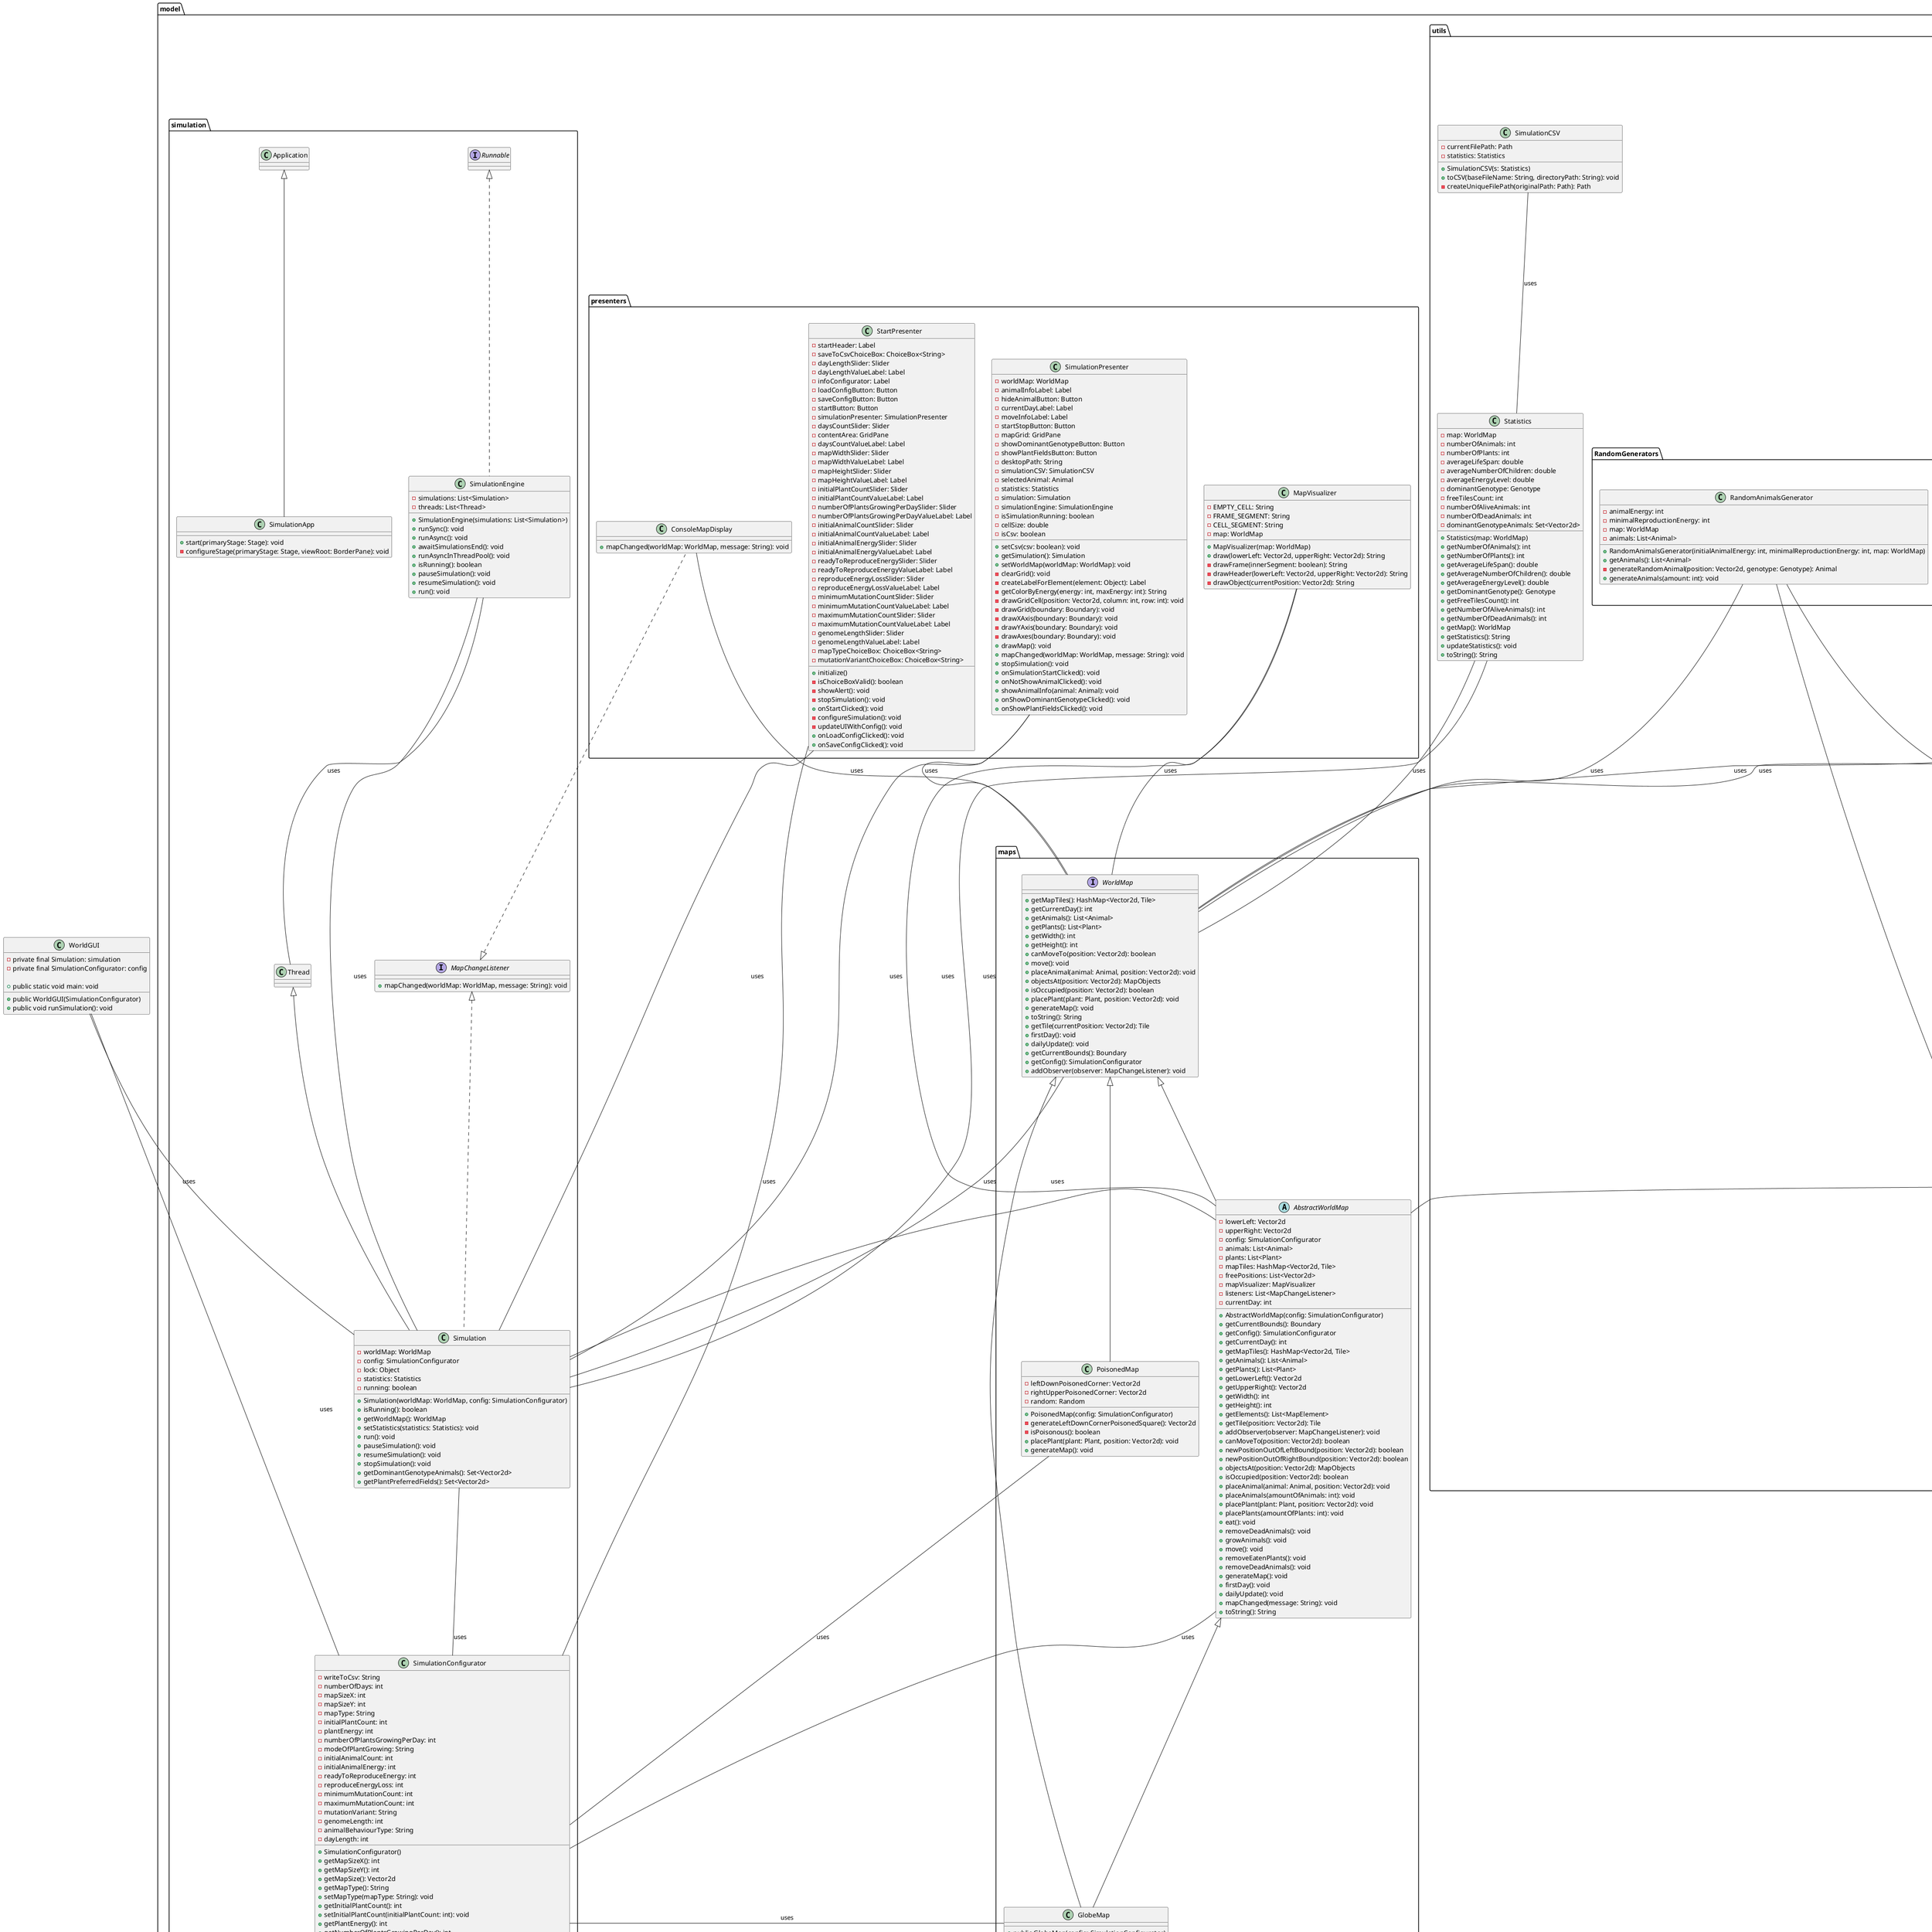 @startuml

package model.utils {
    package model.utils.RandomGenerators {
        class RandomAnimalsGenerator {
            - animalEnergy: int
            - minimalReproductionEnergy: int
            - map: WorldMap
            - animals: List<Animal>
            + RandomAnimalsGenerator(initialAnimalEnergy: int, minimalReproductionEnergy: int, map: WorldMap)
            + getAnimals(): List<Animal>
            - generateRandomAnimal(position: Vector2d, genotype: Genotype): Animal
            + generateAnimals(amount: int): void
        }

        class RandomGensGenerator {
            - genomeLength: int
            - gens: List<Genotype>
            - random: Random
            + RandomGensGenerator(initialNumberOfGens: int, genomeLength: int)
            + getGens(): List<Genotype>
            - generateGens(numberOfGens: int): void
            - generateRandomGen(): Genotype
        }

        class RandomPositionsGenerator {
            - maxWidth: int
            - maxHeight: int
            - objectCount: int
            - allPositions: List<Vector2d>
            - random: Random
            - animalResult: List<Vector2d>
            - plantResult: List<Vector2d>
            + RandomPositionsGenerator(map: WorldMap, objectCount: int)
            + generateAnimals(): List<Vector2d>
            + generatePlants(freePositions: List<Vector2d>): List<Vector2d>
            - generateAllPositions(): List<Vector2d>
        }

        class RandomPlantsGenerator {
            - map: WorldMap
            - plantEnergy: int
            - plants: List<Plant>
            + RandomPlantsGenerator(plantEnergy: int, map: WorldMap)
            + getPlants(): List<Plant>
            - generateRandomPlant(position: Vector2d): Plant
            + generatePlants(amount: int, freePositions: List<Vector2d>): void
        }
    }

    interface MapElement {
        + public getPosition(): Vector2d
    }

    class Boundary {
        - leftDownCorner: Vector2d
        - rightUpperCorner: Vector2d

        + Boundary(leftDownCorner: Vector2d, rightUpperCorner: Vector2d)
    }

    enum Directions {
        NORTH,
        NORTH_EAST,
        EAST,
        SOUTH_EAST,
        SOUTH,
        SOUTH_WEST,
        WEST,
        NORTH_WEST;

        + getRandomDirection(): Directions
        + getDirectionName(index: int): Directions
        + getDirectionIndex(direction: Directions): int
        + toUnitVector(index: int): Vector2d
        + fromUnitVector(vector: Vector2d): Directions
    }

    class Vector2d {
        - x: int
        - y: int
        + Vector2d(x: int, y: int)
        + getX(): int
        + getY(): int
        + add(other: Vector2d): Vector2d
        + subtract(other: Vector2d): Vector2d
        + upperRight(other: Vector2d): Vector2d
        + lowerLeft(other: Vector2d): Vector2d
        + precedes(position: Vector2d): boolean
        + follows(position: Vector2d): boolean
        + hashCode(): int
        + equals(other: Object): boolean
        + toString(): String
    }

    class MapObjects {
        - plant: Plant
        - animals: ArrayList<Animal>
        + MapObjects()
        + getPlant(): Plant
        + getAnimals(): List<Animal>
        + getObjects(): List<MapElement>
        + getSortedAnimals(): ArrayList<Animal>
        + getStrongestAnimal(): Animal
        + getStrongestAnimals(): ArrayList<Animal>
        + addPlant(plant: Plant): void
        + removePlant(): void
        + addAnimal(animal: Animal): void
        + removeAnimal(animal: Animal): void
        + removeDeadAnimalsFromMapObjects(): void
        + isOccupied(): boolean
        + growPlant(): void
        + growAnimals(): void
        + toString(): String
    }

    class Genotype {
        - genomeLength: int
        - genes: ArrayList<Integer>
        + Genotype(genes: ArrayList<Integer>, genomeLength: int)
        + getGenes(): List<Integer>
        + getGenomeLength(): int
        + getGene(index: int): int
        + mutate(mutationType: String): void
        - littleMutate(): void
        - fullyRandomMutate(): void
        + mixGenotypes(genotype: Genotype, ratio: double): Genotype
        + equals(obj: Object): boolean
        + hashCode(): int
        + toString(): String
    }

    class Animal {
        - genotype: Genotype
        - birthDay: int
        - minimalReproductionEnergy: int
        - position: Vector2d
        - energy: int
        - direction: Directions
        - children: ArrayList<Animal>
        - eatenPlantCount: int
        - age: int
        - isDead: boolean
        - actualActiveGenIndex: int

        + Animal(position: Vector2d, energy: int, genotype: Genotype, birthDay: int, minimalReproductionEnergy: int)
        + getInfoForNone(): String
        + getEnergy(): int
        + getChildrenCount(): int
        + getGenotype(): Genotype
        + getPosition(): Vector2d
        + getDirection(): Directions
        + setDirection(direction: Directions): void
        + getEatenPlantCount(): int
        + getBirthDay(): int
        + getIsDead(): boolean
        + getChildren(): ArrayList<Animal>
        + getDescendantCount(): int
        + getAge(): int
        + getActualActiveGenIndex(): int
        + setActualActiveGenIndex(actualActiveGenIndex: int): void
        + decreaseEnergy(): void
        + canReproduce(): boolean
        + move(newDirection: Directions, newPosition: Vector2d): void
        + eat(plant: Plant): void
        + addChild(child: Animal): void
        + reproduce(partner: Animal, currentDay: int, energyToTransfer: int, mutation_type: String): Animal
        + die(): void
        + grow(): void
        + equals(other: Object): boolean
        + hashCode(): int
        + toString(): String
        + getInfo(): String
    }

    class Plant {
        - position: Vector2d
        - dayOfGrowth: int
        - energy: int
        - isPoisoned: boolean
        - isEaten: boolean
        + Plant(position: Vector2d, energy: int, isPoisoned: boolean, dayOfGrowth: int)
        + getEnergy(): int
        + setEnergy(newEnergy: int): void
        + getDayOfGrowth(): int
        + getPosition(): Vector2d
        + getIsPoisoned(): boolean
        + getIsEaten(): boolean
        + setIsEaten(): void
        + setPoison(): void
        + grow(): void
        + hashCode(): int
        + equals(other: Object): boolean
        + toString(): String
    }

    class Statistics {
        - map: WorldMap
        - numberOfAnimals: int
        - numberOfPlants: int
        - averageLifeSpan: double
        - averageNumberOfChildren: double
        - averageEnergyLevel: double
        - dominantGenotype: Genotype
        - freeTilesCount: int
        - numberOfAliveAnimals: int
        - numberOfDeadAnimals: int
        - dominantGenotypeAnimals: Set<Vector2d>

        + Statistics(map: WorldMap)
        + getNumberOfAnimals(): int
        + getNumberOfPlants(): int
        + getAverageLifeSpan(): double
        + getAverageNumberOfChildren(): double
        + getAverageEnergyLevel(): double
        + getDominantGenotype(): Genotype
        + getFreeTilesCount(): int
        + getNumberOfAliveAnimals(): int
        + getNumberOfDeadAnimals(): int
        + getMap(): WorldMap
        + getStatistics(): String
        + updateStatistics(): void
        + toString(): String
    }

    class Tile {
        - position: Vector2d
        - objects: MapObjects
        + Tile(position: Vector2d)
        + getPosition(): Vector2d
        + getAnimals(): List<Animal>
        + getPlant(): Plant
        + getObjects(): MapObjects
        + setPlant(plant: Plant): void
        + addAnimal(animal: Animal): void
        + removeAnimal(animal: Animal): void
        + isOccupied(): boolean
        + getStrongestAnimal(): Animal
        + getStrongestAnimals(): ArrayList<Animal>
        + removeDeadAnimalsFromTile(): void
        + eatPlant(): void
        + reproduceAnimals(currentDay: int, energyToTransfer: int, mutationType: String): void
        + grow(): void
        + removePlant(): void
        + hashCode(): int
        + equals(other: Object): boolean
        + toString(): String
    }

    class SimulationCSV {
        - currentFilePath: Path
        - statistics: Statistics
        + SimulationCSV(s: Statistics)
        + toCSV(baseFileName: String, directoryPath: String): void
        - createUniqueFilePath(originalPath: Path): Path
    }
}


package model.maps {
    interface WorldMap {
        + getMapTiles(): HashMap<Vector2d, Tile>
        + getCurrentDay(): int
        + getAnimals(): List<Animal>
        + getPlants(): List<Plant>
        + getWidth(): int
        + getHeight(): int
        + canMoveTo(position: Vector2d): boolean
        + move(): void
        + placeAnimal(animal: Animal, position: Vector2d): void
        + objectsAt(position: Vector2d): MapObjects
        + isOccupied(position: Vector2d): boolean
        + placePlant(plant: Plant, position: Vector2d): void
        + generateMap(): void
        + toString(): String
        + getTile(currentPosition: Vector2d): Tile
        + firstDay(): void
        + dailyUpdate(): void
        + getCurrentBounds(): Boundary
        + getConfig(): SimulationConfigurator
        + addObserver(observer: MapChangeListener): void
    }

    abstract class AbstractWorldMap {
        - lowerLeft: Vector2d
        - upperRight: Vector2d
        - config: SimulationConfigurator
        - animals: List<Animal>
        - plants: List<Plant>
        - mapTiles: HashMap<Vector2d, Tile>
        - freePositions: List<Vector2d>
        - mapVisualizer: MapVisualizer
        - listeners: List<MapChangeListener>
        - currentDay: int

        + AbstractWorldMap(config: SimulationConfigurator)
        + getCurrentBounds(): Boundary
        + getConfig(): SimulationConfigurator
        + getCurrentDay(): int
        + getMapTiles(): HashMap<Vector2d, Tile>
        + getAnimals(): List<Animal>
        + getPlants(): List<Plant>
        + getLowerLeft(): Vector2d
        + getUpperRight(): Vector2d
        + getWidth(): int
        + getHeight(): int
        + getElements(): List<MapElement>
        + getTile(position: Vector2d): Tile
        + addObserver(observer: MapChangeListener): void
        + canMoveTo(position: Vector2d): boolean
        + newPositionOutOfLeftBound(position: Vector2d): boolean
        + newPositionOutOfRightBound(position: Vector2d): boolean
        + objectsAt(position: Vector2d): MapObjects
        + isOccupied(position: Vector2d): boolean
        + placeAnimal(animal: Animal, position: Vector2d): void
        + placeAnimals(amountOfAnimals: int): void
        + placePlant(plant: Plant, position: Vector2d): void
        + placePlants(amountOfPlants: int): void
        + eat(): void
        + removeDeadAnimals(): void
        + growAnimals(): void
        + move(): void
        + removeEatenPlants(): void
        + removeDeadAnimals(): void
        + generateMap(): void
        + firstDay(): void
        + dailyUpdate(): void
        + mapChanged(message: String): void
        + toString(): String
    }

    class GlobeMap extends AbstractWorldMap {
        + public GlobeMap(config: SimulationConfigurator)
    }

    class PoisonedMap {
        - leftDownPoisonedCorner: Vector2d
        - rightUpperPoisonedCorner: Vector2d
        - random: Random

        + PoisonedMap(config: SimulationConfigurator)
        - generateLeftDownCornerPoisonedSquare(): Vector2d
        - isPoisonous(): boolean
        + placePlant(plant: Plant, position: Vector2d): void
        + generateMap(): void
    }
}

package model.simulation {

    interface MapChangeListener {
        + mapChanged(worldMap: WorldMap, message: String): void
    }

    class Simulation extends Thread {
        - worldMap: WorldMap
        - config: SimulationConfigurator
        - lock: Object
        - statistics: Statistics
        - running: boolean
        + Simulation(worldMap: WorldMap, config: SimulationConfigurator)
        + isRunning(): boolean
        + getWorldMap(): WorldMap
        + setStatistics(statistics: Statistics): void
        + run(): void
        + pauseSimulation(): void
        + resumeSimulation(): void
        + stopSimulation(): void
        + getDominantGenotypeAnimals(): Set<Vector2d>
        + getPlantPreferredFields(): Set<Vector2d>
    }

    class SimulationEngine implements Runnable{
        - simulations: List<Simulation>
        - threads: List<Thread>
        + SimulationEngine(simulations: List<Simulation>)
        + runSync(): void
        + runAsync(): void
        + awaitSimulationsEnd(): void
        + runAsyncInThreadPool(): void
        + isRunning(): boolean
        + pauseSimulation(): void
        + resumeSimulation(): void
        + run(): void
    }


    class SimulationApp extends Application {
        + start(primaryStage: Stage): void
        - configureStage(primaryStage: Stage, viewRoot: BorderPane): void
    }

    class SimulationConfigurator {
        - writeToCsv: String
        - numberOfDays: int
        - mapSizeX: int
        - mapSizeY: int
        - mapType: String
        - initialPlantCount: int
        - plantEnergy: int
        - numberOfPlantsGrowingPerDay: int
        - modeOfPlantGrowing: String
        - initialAnimalCount: int
        - initialAnimalEnergy: int
        - readyToReproduceEnergy: int
        - reproduceEnergyLoss: int
        - minimumMutationCount: int
        - maximumMutationCount: int
        - mutationVariant: String
        - genomeLength: int
        - animalBehaviourType: String
        - dayLength: int
        + SimulationConfigurator()
        + getMapSizeX(): int
        + getMapSizeY(): int
        + getMapSize(): Vector2d
        + getMapType(): String
        + setMapType(mapType: String): void
        + getInitialPlantCount(): int
        + setInitialPlantCount(initialPlantCount: int): void
        + getPlantEnergy(): int
        + getNumberOfPlantsGrowingPerDay(): int
        + setNumberOfPlantsGrowingPerDay(numberOfPlantsGrowingPerDay: int): void
        + getModeOfPlantGrowing(): String
        + getInitialAnimalCount(): int
        + setInitialAnimalCount(initialAnimalCount: int): void
        + getInitialAnimalEnergy(): int
        + setInitialAnimalEnergy(initialAnimalEnergy: int): void
        + getReadyToReproduceEnergy(): int
        + setReadyToReproduceEnergy(readyToReproduceEnergy: int): void
        + getReproduceEnergyLoss(): int
        + setReproduceEnergyLoss(reproduceEnergyLoss: int): void
        + getMinimumMutationCount(): int
        + setMinimumMutationCount(minimumMutationCount: int): void
        + getMaximumMutationCount(): int
        + setMaximumMutationCount(maximumMutationCount: int): void
        + setMapSize(x: int, y: int): void
        + isWriteToCsv(): String
        + setWriteToCsv(writeToCsv: String): void
        + getMutationVariant(): String
        + setMutationVariant(mutationVariant: String): void
        + getGenomeLength(): int
        + setGenomeLength(genomeLength: int): void
        + getNumberOfDays(): int
        + setNumberOfDays(numberOfDays: int): void
        + getDayLength(): int
        + setDayLength(dayLength: int): void
        + fromText(lines: String[]): void
        + toText(): String
        + toString(): String
    }
}

class WorldGUI {
    - private final Simulation: simulation
    - private final SimulationConfigurator: config

    + public WorldGUI(SimulationConfigurator)
    + public void runSimulation(): void
    + public static void main: void
}

package model.presenters {

    class ConsoleMapDisplay {
        + mapChanged(worldMap: WorldMap, message: String): void
    }

    class MapVisualizer {
        - EMPTY_CELL: String
        - FRAME_SEGMENT: String
        - CELL_SEGMENT: String
        - map: WorldMap
        + MapVisualizer(map: WorldMap)
        + draw(lowerLeft: Vector2d, upperRight: Vector2d): String
        - drawFrame(innerSegment: boolean): String
        - drawHeader(lowerLeft: Vector2d, upperRight: Vector2d): String
        - drawObject(currentPosition: Vector2d): String
    }

    class SimulationPresenter {
        - worldMap: WorldMap
        - animalInfoLabel: Label
        - hideAnimalButton: Button
        - currentDayLabel: Label
        - moveInfoLabel: Label
        - startStopButton: Button
        - mapGrid: GridPane
        - showDominantGenotypeButton: Button
        - showPlantFieldsButton: Button
        - desktopPath: String
        - simulationCSV: SimulationCSV
        - selectedAnimal: Animal
        - statistics: Statistics
        - simulation: Simulation
        - simulationEngine: SimulationEngine
        - isSimulationRunning: boolean
        - cellSize: double
        - isCsv: boolean
        + setCsv(csv: boolean): void
        + getSimulation(): Simulation
        + setWorldMap(worldMap: WorldMap): void
        - clearGrid(): void
        - createLabelForElement(element: Object): Label
        - getColorByEnergy(energy: int, maxEnergy: int): String
        - drawGridCell(position: Vector2d, column: int, row: int): void
        - drawGrid(boundary: Boundary): void
        - drawXAxis(boundary: Boundary): void
        - drawYAxis(boundary: Boundary): void
        - drawAxes(boundary: Boundary): void
        + drawMap(): void
        + mapChanged(worldMap: WorldMap, message: String): void
        + stopSimulation(): void
        + onSimulationStartClicked(): void
        + onNotShowAnimalClicked(): void
        + showAnimalInfo(animal: Animal): void
        + onShowDominantGenotypeClicked(): void
        + onShowPlantFieldsClicked(): void
    }

    class StartPresenter {
        - startHeader: Label
        - saveToCsvChoiceBox: ChoiceBox<String>
        - dayLengthSlider: Slider
        - dayLengthValueLabel: Label
        - infoConfigurator: Label
        - loadConfigButton: Button
        - saveConfigButton: Button
        - startButton: Button
        - simulationPresenter: SimulationPresenter
        - daysCountSlider: Slider
        - contentArea: GridPane
        - daysCountValueLabel: Label
        - mapWidthSlider: Slider
        - mapWidthValueLabel: Label
        - mapHeightSlider: Slider
        - mapHeightValueLabel: Label
        - initialPlantCountSlider: Slider
        - initialPlantCountValueLabel: Label
        - numberOfPlantsGrowingPerDaySlider: Slider
        - numberOfPlantsGrowingPerDayValueLabel: Label
        - initialAnimalCountSlider: Slider
        - initialAnimalCountValueLabel: Label
        - initialAnimalEnergySlider: Slider
        - initialAnimalEnergyValueLabel: Label
        - readyToReproduceEnergySlider: Slider
        - readyToReproduceEnergyValueLabel: Label
        - reproduceEnergyLossSlider: Slider
        - reproduceEnergyLossValueLabel: Label
        - minimumMutationCountSlider: Slider
        - minimumMutationCountValueLabel: Label
        - maximumMutationCountSlider: Slider
        - maximumMutationCountValueLabel: Label
        - genomeLengthSlider: Slider
        - genomeLengthValueLabel: Label
        - mapTypeChoiceBox: ChoiceBox<String>
        - mutationVariantChoiceBox: ChoiceBox<String>
        + initialize()
        - isChoiceBoxValid(): boolean
        - showAlert(): void
        - stopSimulation(): void
        + onStartClicked(): void
        - configureSimulation(): void
        - updateUIWithConfig(): void
        + onLoadConfigClicked(): void
        + onSaveConfigClicked(): void
    }
}

WorldGUI -- SimulationConfigurator : uses
WorldGUI -- Simulation : uses

Simulation -- SimulationConfigurator : uses
Simulation -- WorldMap : uses
Simulation -- Statistics : uses

SimulationEngine -- Simulation : uses
SimulationEngine -- Thread : uses

SimulationPresenter -- WorldMap : uses
SimulationPresenter -- Simulation : uses

StartPresenter -- Simulation : uses
StartPresenter -- SimulationConfigurator : uses

ConsoleMapDisplay -- WorldMap : uses
MapVisualizer -- WorldMap : uses

RandomAnimalsGenerator -- WorldMap : uses
RandomAnimalsGenerator -- Animal : uses
RandomAnimalsGenerator -- Genotype : uses

RandomGensGenerator -- Genotype : uses

RandomPositionsGenerator -- WorldMap : uses
RandomPositionsGenerator -- Vector2d : uses

RandomPlantsGenerator -- WorldMap : uses
RandomPlantsGenerator -- Plant : uses

MapElement <|.. Boundary
Directions <-- Vector2d
MapObjects -- Plant : contains
MapObjects -- Animal : contains
Genotype -- Animal : contains
Animal -- Vector2d : contains
Animal -- Genotype : contains
Plant -- Vector2d : contains
Statistics -- WorldMap : uses
Tile -- MapObjects : contains
SimulationCSV -- Statistics : uses

WorldMap <|-- AbstractWorldMap
AbstractWorldMap -- SimulationConfigurator : uses
AbstractWorldMap -- Tile : contains
AbstractWorldMap -- Simulation : uses
AbstractWorldMap -- MapVisualizer : uses

WorldMap <|-- GlobeMap
WorldMap <|-- PoisonedMap
GlobeMap -- SimulationConfigurator : uses
PoisonedMap -- SimulationConfigurator : uses

MapChangeListener <|.. Simulation
MapChangeListener <|.. ConsoleMapDisplay
@enduml